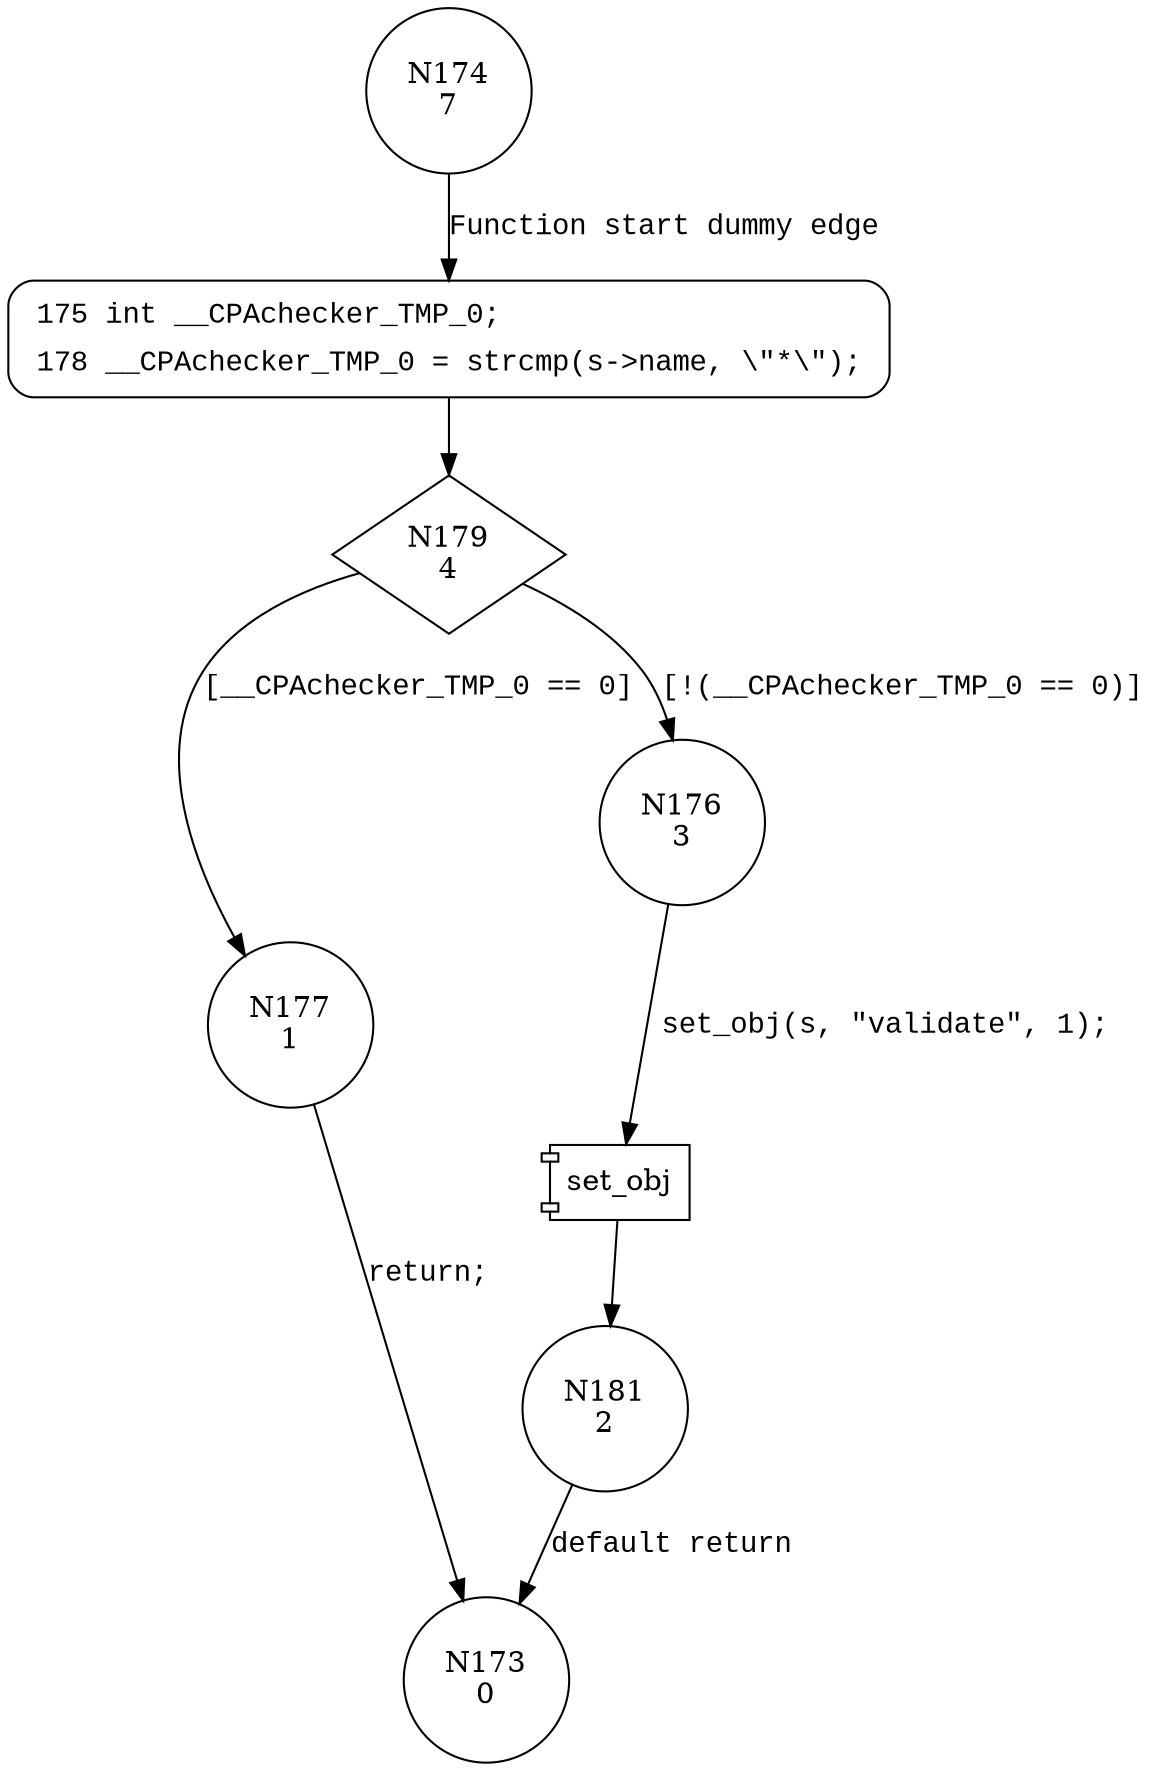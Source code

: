 digraph slab_validate {
174 [shape="circle" label="N174\n7"]
175 [shape="circle" label="N175\n6"]
179 [shape="diamond" label="N179\n4"]
177 [shape="circle" label="N177\n1"]
176 [shape="circle" label="N176\n3"]
181 [shape="circle" label="N181\n2"]
173 [shape="circle" label="N173\n0"]
175 [style="filled,bold" penwidth="1" fillcolor="white" fontname="Courier New" shape="Mrecord" label=<<table border="0" cellborder="0" cellpadding="3" bgcolor="white"><tr><td align="right">175</td><td align="left">int __CPAchecker_TMP_0;</td></tr><tr><td align="right">178</td><td align="left">__CPAchecker_TMP_0 = strcmp(s-&gt;name, \"*\");</td></tr></table>>]
175 -> 179[label=""]
174 -> 175 [label="Function start dummy edge" fontname="Courier New"]
179 -> 177 [label="[__CPAchecker_TMP_0 == 0]" fontname="Courier New"]
179 -> 176 [label="[!(__CPAchecker_TMP_0 == 0)]" fontname="Courier New"]
100116 [shape="component" label="set_obj"]
176 -> 100116 [label="set_obj(s, \"validate\", 1);" fontname="Courier New"]
100116 -> 181 [label="" fontname="Courier New"]
177 -> 173 [label="return;" fontname="Courier New"]
181 -> 173 [label="default return" fontname="Courier New"]
}